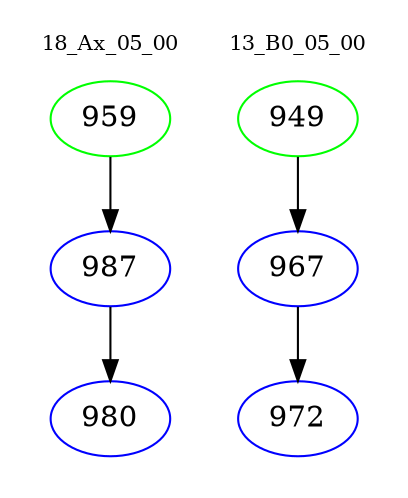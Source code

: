 digraph{
subgraph cluster_0 {
color = white
label = "18_Ax_05_00";
fontsize=10;
T0_959 [label="959", color="green"]
T0_959 -> T0_987 [color="black"]
T0_987 [label="987", color="blue"]
T0_987 -> T0_980 [color="black"]
T0_980 [label="980", color="blue"]
}
subgraph cluster_1 {
color = white
label = "13_B0_05_00";
fontsize=10;
T1_949 [label="949", color="green"]
T1_949 -> T1_967 [color="black"]
T1_967 [label="967", color="blue"]
T1_967 -> T1_972 [color="black"]
T1_972 [label="972", color="blue"]
}
}
